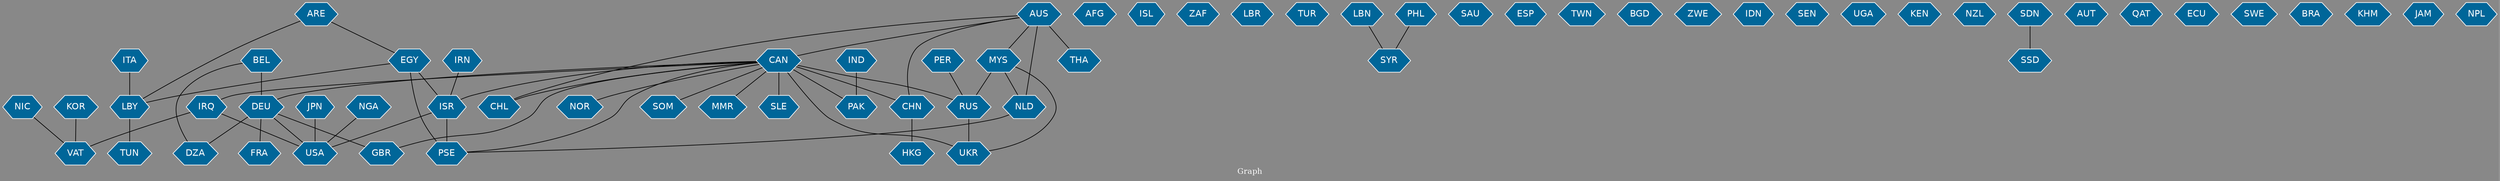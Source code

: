 // Countries together in item graph
graph {
	graph [bgcolor="#888888" fontcolor=white fontsize=12 label="Graph" outputorder=edgesfirst overlap=prism]
	node [color=white fillcolor="#006699" fontcolor=white fontname=Helvetica shape=hexagon style=filled]
	edge [arrowhead=open color=black fontcolor=white fontname=Courier fontsize=12]
		GBR [label=GBR]
		AFG [label=AFG]
		KOR [label=KOR]
		VAT [label=VAT]
		ISL [label=ISL]
		RUS [label=RUS]
		UKR [label=UKR]
		PER [label=PER]
		IRQ [label=IRQ]
		ISR [label=ISR]
		PSE [label=PSE]
		IRN [label=IRN]
		ZAF [label=ZAF]
		NGA [label=NGA]
		USA [label=USA]
		CHN [label=CHN]
		CAN [label=CAN]
		LBR [label=LBR]
		TUR [label=TUR]
		PAK [label=PAK]
		LBY [label=LBY]
		EGY [label=EGY]
		DEU [label=DEU]
		SYR [label=SYR]
		IND [label=IND]
		LBN [label=LBN]
		SAU [label=SAU]
		ESP [label=ESP]
		SLE [label=SLE]
		NOR [label=NOR]
		FRA [label=FRA]
		TWN [label=TWN]
		ITA [label=ITA]
		SOM [label=SOM]
		BGD [label=BGD]
		ZWE [label=ZWE]
		AUS [label=AUS]
		BEL [label=BEL]
		TUN [label=TUN]
		ARE [label=ARE]
		IDN [label=IDN]
		THA [label=THA]
		MYS [label=MYS]
		SEN [label=SEN]
		NIC [label=NIC]
		UGA [label=UGA]
		KEN [label=KEN]
		PHL [label=PHL]
		JPN [label=JPN]
		CHL [label=CHL]
		NZL [label=NZL]
		MMR [label=MMR]
		SSD [label=SSD]
		SDN [label=SDN]
		AUT [label=AUT]
		QAT [label=QAT]
		ECU [label=ECU]
		SWE [label=SWE]
		BRA [label=BRA]
		KHM [label=KHM]
		NLD [label=NLD]
		JAM [label=JAM]
		DZA [label=DZA]
		NPL [label=NPL]
		HKG [label=HKG]
			DEU -- FRA [weight=2]
			ISR -- PSE [weight=46]
			NGA -- USA [weight=1]
			PER -- RUS [weight=1]
			IND -- PAK [weight=1]
			CAN -- ISR [weight=1]
			MYS -- NLD [weight=1]
			CAN -- MMR [weight=1]
			ITA -- LBY [weight=1]
			EGY -- PSE [weight=12]
			AUS -- CAN [weight=1]
			AUS -- THA [weight=4]
			IRQ -- USA [weight=3]
			CAN -- UKR [weight=2]
			CAN -- SLE [weight=3]
			CAN -- GBR [weight=2]
			NLD -- PSE [weight=1]
			AUS -- CHL [weight=1]
			EGY -- ISR [weight=10]
			CAN -- PAK [weight=3]
			LBY -- TUN [weight=1]
			MYS -- RUS [weight=1]
			CAN -- DEU [weight=1]
			CAN -- NOR [weight=1]
			KOR -- VAT [weight=1]
			PHL -- SYR [weight=1]
			DEU -- GBR [weight=2]
			JPN -- USA [weight=1]
			CAN -- CHN [weight=2]
			CAN -- RUS [weight=2]
			CAN -- PSE [weight=1]
			BEL -- DZA [weight=1]
			LBN -- SYR [weight=1]
			DEU -- USA [weight=1]
			RUS -- UKR [weight=26]
			IRN -- ISR [weight=1]
			CAN -- SOM [weight=1]
			ISR -- USA [weight=1]
			AUS -- NLD [weight=1]
			SDN -- SSD [weight=1]
			CAN -- IRQ [weight=2]
			EGY -- LBY [weight=1]
			MYS -- UKR [weight=1]
			AUS -- CHN [weight=1]
			ARE -- EGY [weight=1]
			ARE -- LBY [weight=1]
			IRQ -- VAT [weight=1]
			CHN -- HKG [weight=1]
			BEL -- DEU [weight=2]
			NIC -- VAT [weight=1]
			CAN -- CHL [weight=1]
			DEU -- DZA [weight=1]
			AUS -- MYS [weight=1]
}
